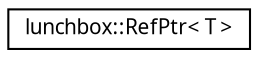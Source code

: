 digraph "Graphical Class Hierarchy"
{
  edge [fontname="Sans",fontsize="10",labelfontname="Sans",labelfontsize="10"];
  node [fontname="Sans",fontsize="10",shape=record];
  rankdir="LR";
  Node1 [label="lunchbox::RefPtr\< T \>",height=0.2,width=0.4,color="black", fillcolor="white", style="filled",URL="$classlunchbox_1_1_ref_ptr.html",tooltip="A smart reference pointer, aka boost::intrusive_ptr. "];
}
